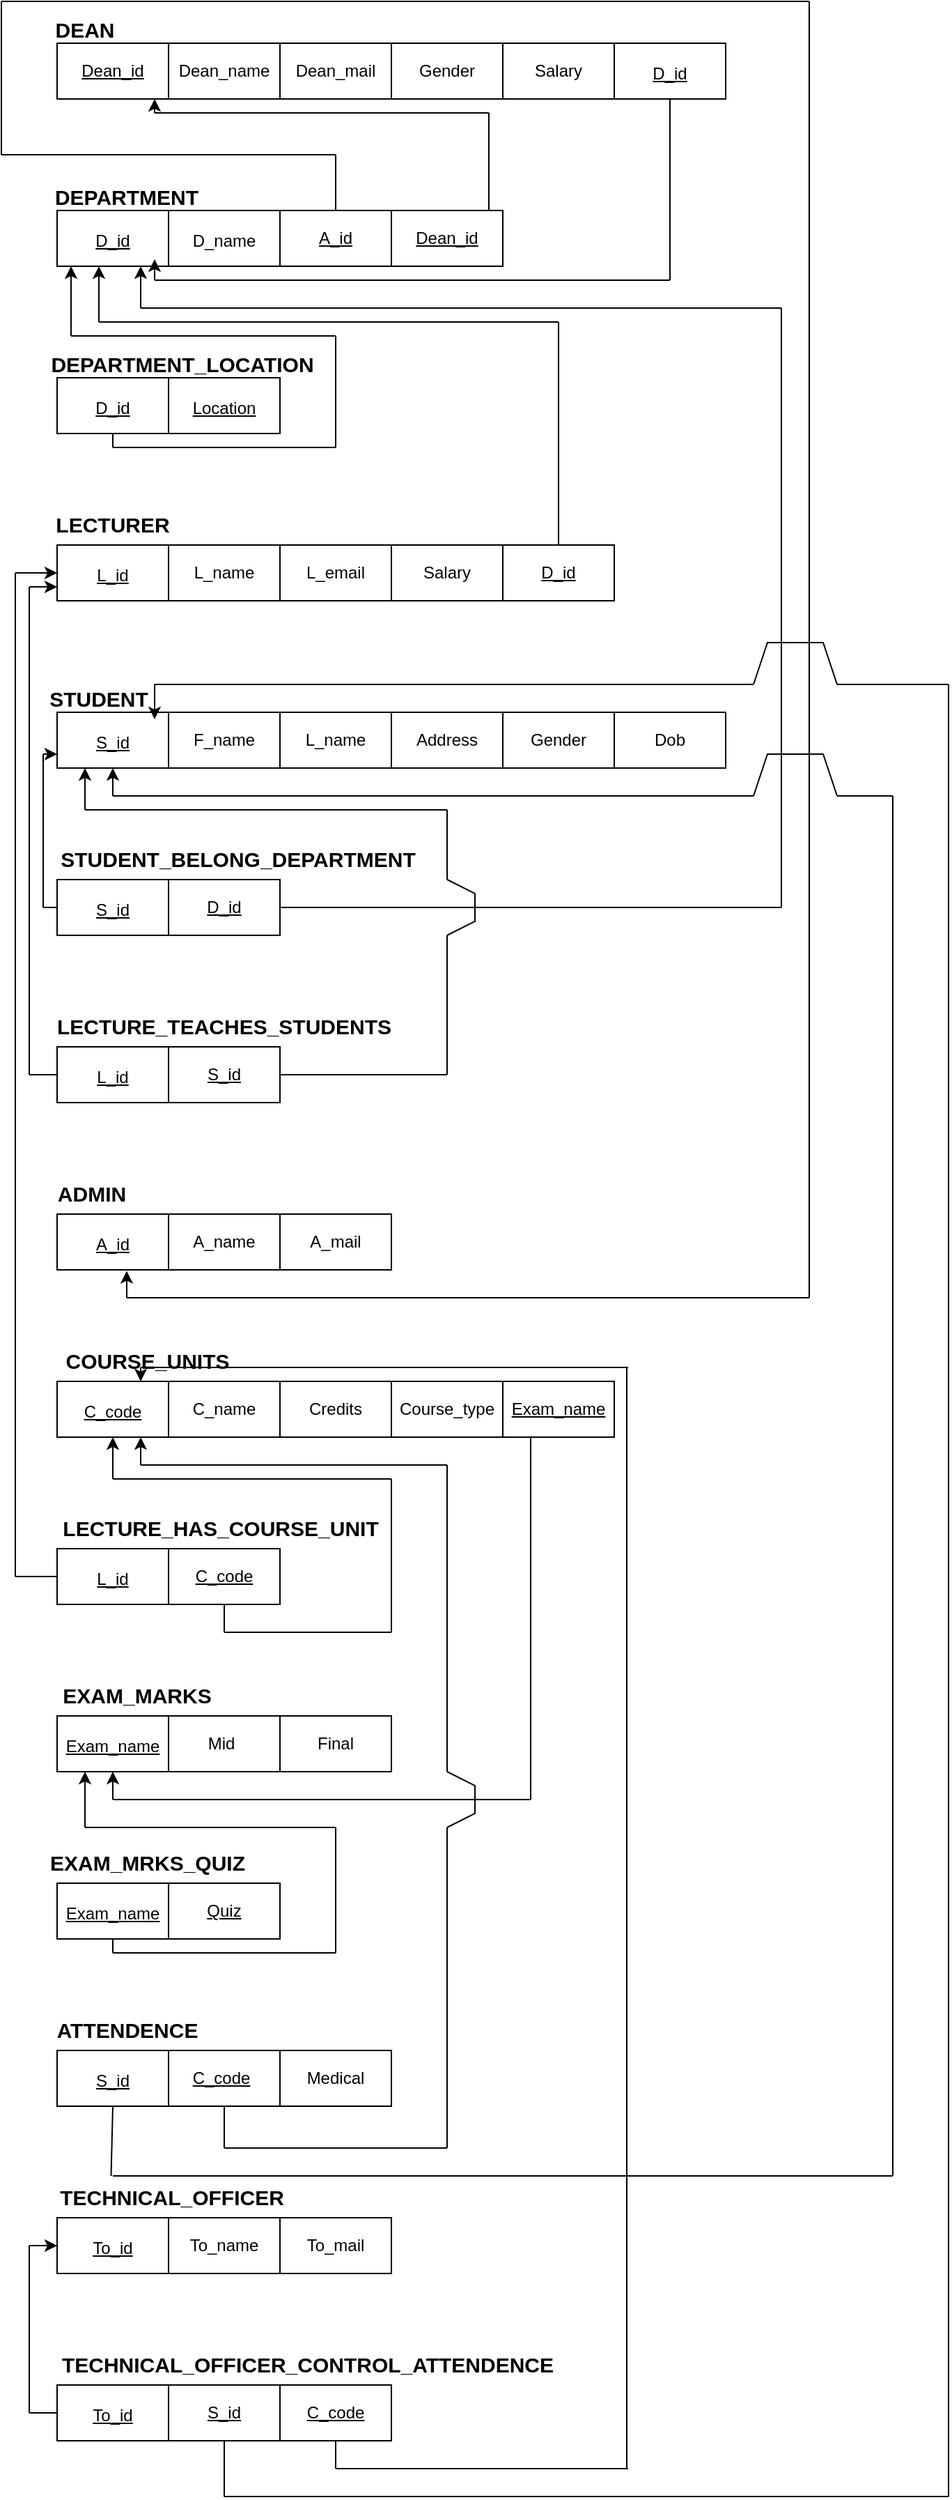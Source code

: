 <mxfile version="20.8.16" type="device"><diagram name="Page-1" id="XttruOUNouMFuz4y5_sI"><mxGraphModel dx="1050" dy="621" grid="1" gridSize="10" guides="1" tooltips="1" connect="1" arrows="1" fold="1" page="1" pageScale="1" pageWidth="850" pageHeight="1100" math="0" shadow="0"><root><mxCell id="0"/><mxCell id="1" parent="0"/><mxCell id="ekOVRLEqLl2UPAh6PQIt-1" value="" style="rounded=0;whiteSpace=wrap;html=1;" vertex="1" parent="1"><mxGeometry x="40" y="40" width="80" height="40" as="geometry"/></mxCell><mxCell id="ekOVRLEqLl2UPAh6PQIt-2" value="" style="rounded=0;whiteSpace=wrap;html=1;" vertex="1" parent="1"><mxGeometry x="120" y="40" width="80" height="40" as="geometry"/></mxCell><mxCell id="ekOVRLEqLl2UPAh6PQIt-3" value="" style="rounded=0;whiteSpace=wrap;html=1;" vertex="1" parent="1"><mxGeometry x="200" y="40" width="80" height="40" as="geometry"/></mxCell><mxCell id="ekOVRLEqLl2UPAh6PQIt-4" value="" style="rounded=0;whiteSpace=wrap;html=1;" vertex="1" parent="1"><mxGeometry x="280" y="40" width="80" height="40" as="geometry"/></mxCell><mxCell id="ekOVRLEqLl2UPAh6PQIt-5" value="" style="rounded=0;whiteSpace=wrap;html=1;" vertex="1" parent="1"><mxGeometry x="360" y="40" width="80" height="40" as="geometry"/></mxCell><mxCell id="ekOVRLEqLl2UPAh6PQIt-6" value="&lt;u&gt;Dean_id&lt;/u&gt;" style="text;html=1;strokeColor=none;fillColor=none;align=center;verticalAlign=middle;whiteSpace=wrap;rounded=0;" vertex="1" parent="1"><mxGeometry x="50" y="45" width="60" height="30" as="geometry"/></mxCell><mxCell id="ekOVRLEqLl2UPAh6PQIt-7" value="Dean_name" style="text;html=1;strokeColor=none;fillColor=none;align=center;verticalAlign=middle;whiteSpace=wrap;rounded=0;" vertex="1" parent="1"><mxGeometry x="130" y="45" width="60" height="30" as="geometry"/></mxCell><mxCell id="ekOVRLEqLl2UPAh6PQIt-8" value="Dean_mail" style="text;html=1;strokeColor=none;fillColor=none;align=center;verticalAlign=middle;whiteSpace=wrap;rounded=0;" vertex="1" parent="1"><mxGeometry x="210" y="45" width="60" height="30" as="geometry"/></mxCell><mxCell id="ekOVRLEqLl2UPAh6PQIt-9" value="Gender" style="text;html=1;strokeColor=none;fillColor=none;align=center;verticalAlign=middle;whiteSpace=wrap;rounded=0;" vertex="1" parent="1"><mxGeometry x="290" y="45" width="60" height="30" as="geometry"/></mxCell><mxCell id="ekOVRLEqLl2UPAh6PQIt-10" value="Salary" style="text;html=1;strokeColor=none;fillColor=none;align=center;verticalAlign=middle;whiteSpace=wrap;rounded=0;" vertex="1" parent="1"><mxGeometry x="370" y="45" width="60" height="30" as="geometry"/></mxCell><mxCell id="ekOVRLEqLl2UPAh6PQIt-21" value="&lt;b&gt;&lt;font style=&quot;font-size: 15px;&quot;&gt;DEAN&lt;/font&gt;&lt;/b&gt;" style="text;html=1;strokeColor=none;fillColor=none;align=center;verticalAlign=middle;whiteSpace=wrap;rounded=0;" vertex="1" parent="1"><mxGeometry x="30" y="15" width="60" height="30" as="geometry"/></mxCell><mxCell id="ekOVRLEqLl2UPAh6PQIt-22" value="" style="rounded=0;whiteSpace=wrap;html=1;fontSize=15;" vertex="1" parent="1"><mxGeometry x="40" y="160" width="80" height="40" as="geometry"/></mxCell><mxCell id="ekOVRLEqLl2UPAh6PQIt-23" value="" style="rounded=0;whiteSpace=wrap;html=1;fontSize=15;" vertex="1" parent="1"><mxGeometry x="120" y="160" width="80" height="40" as="geometry"/></mxCell><mxCell id="ekOVRLEqLl2UPAh6PQIt-24" value="" style="rounded=0;whiteSpace=wrap;html=1;fontSize=15;" vertex="1" parent="1"><mxGeometry x="40" y="280" width="80" height="40" as="geometry"/></mxCell><mxCell id="ekOVRLEqLl2UPAh6PQIt-25" value="" style="rounded=0;whiteSpace=wrap;html=1;fontSize=15;" vertex="1" parent="1"><mxGeometry x="120" y="280" width="80" height="40" as="geometry"/></mxCell><mxCell id="ekOVRLEqLl2UPAh6PQIt-26" value="" style="rounded=0;whiteSpace=wrap;html=1;fontSize=15;" vertex="1" parent="1"><mxGeometry x="440" y="40" width="80" height="40" as="geometry"/></mxCell><mxCell id="ekOVRLEqLl2UPAh6PQIt-27" value="&lt;b&gt;DEPARTMENT&lt;/b&gt;" style="text;html=1;strokeColor=none;fillColor=none;align=center;verticalAlign=middle;whiteSpace=wrap;rounded=0;fontSize=15;" vertex="1" parent="1"><mxGeometry x="30" y="135" width="120" height="30" as="geometry"/></mxCell><mxCell id="ekOVRLEqLl2UPAh6PQIt-28" value="&lt;font style=&quot;font-size: 12px;&quot;&gt;D_name&lt;/font&gt;" style="text;html=1;strokeColor=none;fillColor=none;align=center;verticalAlign=middle;whiteSpace=wrap;rounded=0;fontSize=15;" vertex="1" parent="1"><mxGeometry x="130" y="165" width="60" height="30" as="geometry"/></mxCell><mxCell id="ekOVRLEqLl2UPAh6PQIt-29" value="&lt;font style=&quot;font-size: 12px;&quot;&gt;&lt;u&gt;D_id&lt;/u&gt;&lt;/font&gt;" style="text;html=1;strokeColor=none;fillColor=none;align=center;verticalAlign=middle;whiteSpace=wrap;rounded=0;fontSize=15;" vertex="1" parent="1"><mxGeometry x="50" y="165" width="60" height="30" as="geometry"/></mxCell><mxCell id="ekOVRLEqLl2UPAh6PQIt-30" value="&lt;font style=&quot;font-size: 12px;&quot;&gt;&lt;u&gt;D_id&lt;/u&gt;&lt;/font&gt;" style="text;html=1;strokeColor=none;fillColor=none;align=center;verticalAlign=middle;whiteSpace=wrap;rounded=0;fontSize=15;" vertex="1" parent="1"><mxGeometry x="50" y="285" width="60" height="30" as="geometry"/></mxCell><mxCell id="ekOVRLEqLl2UPAh6PQIt-31" value="&lt;font style=&quot;font-size: 12px;&quot;&gt;&lt;u&gt;Location&lt;/u&gt;&lt;/font&gt;" style="text;html=1;strokeColor=none;fillColor=none;align=center;verticalAlign=middle;whiteSpace=wrap;rounded=0;fontSize=15;" vertex="1" parent="1"><mxGeometry x="130" y="285" width="60" height="30" as="geometry"/></mxCell><mxCell id="ekOVRLEqLl2UPAh6PQIt-34" value="&lt;font style=&quot;font-size: 15px;&quot;&gt;&lt;b&gt;DEPARTMENT_LOCATION&lt;/b&gt;&lt;/font&gt;" style="text;html=1;strokeColor=none;fillColor=none;align=center;verticalAlign=middle;whiteSpace=wrap;rounded=0;fontSize=12;" vertex="1" parent="1"><mxGeometry x="20" y="255" width="220" height="30" as="geometry"/></mxCell><mxCell id="ekOVRLEqLl2UPAh6PQIt-35" value="&lt;font style=&quot;font-size: 12px;&quot;&gt;&lt;u&gt;D_id&lt;/u&gt;&lt;/font&gt;" style="text;html=1;strokeColor=none;fillColor=none;align=center;verticalAlign=middle;whiteSpace=wrap;rounded=0;fontSize=15;" vertex="1" parent="1"><mxGeometry x="450" y="45" width="60" height="30" as="geometry"/></mxCell><mxCell id="ekOVRLEqLl2UPAh6PQIt-36" value="&lt;font style=&quot;font-size: 15px;&quot;&gt;&lt;b&gt;LECTURER&lt;/b&gt;&lt;/font&gt;" style="text;html=1;strokeColor=none;fillColor=none;align=center;verticalAlign=middle;whiteSpace=wrap;rounded=0;fontSize=12;" vertex="1" parent="1"><mxGeometry x="35" y="370" width="90" height="30" as="geometry"/></mxCell><mxCell id="ekOVRLEqLl2UPAh6PQIt-37" value="" style="rounded=0;whiteSpace=wrap;html=1;fontSize=15;" vertex="1" parent="1"><mxGeometry x="40" y="400" width="80" height="40" as="geometry"/></mxCell><mxCell id="ekOVRLEqLl2UPAh6PQIt-38" value="" style="rounded=0;whiteSpace=wrap;html=1;fontSize=15;" vertex="1" parent="1"><mxGeometry x="120" y="400" width="80" height="40" as="geometry"/></mxCell><mxCell id="ekOVRLEqLl2UPAh6PQIt-39" value="" style="rounded=0;whiteSpace=wrap;html=1;fontSize=15;" vertex="1" parent="1"><mxGeometry x="200" y="400" width="80" height="40" as="geometry"/></mxCell><mxCell id="ekOVRLEqLl2UPAh6PQIt-40" value="" style="rounded=0;whiteSpace=wrap;html=1;fontSize=15;" vertex="1" parent="1"><mxGeometry x="280" y="400" width="80" height="40" as="geometry"/></mxCell><mxCell id="ekOVRLEqLl2UPAh6PQIt-41" value="" style="rounded=0;whiteSpace=wrap;html=1;fontSize=15;" vertex="1" parent="1"><mxGeometry x="360" y="400" width="80" height="40" as="geometry"/></mxCell><mxCell id="ekOVRLEqLl2UPAh6PQIt-44" value="&lt;font style=&quot;font-size: 12px;&quot;&gt;&lt;u&gt;L_id&lt;/u&gt;&lt;/font&gt;" style="text;html=1;strokeColor=none;fillColor=none;align=center;verticalAlign=middle;whiteSpace=wrap;rounded=0;fontSize=15;" vertex="1" parent="1"><mxGeometry x="50" y="405" width="60" height="30" as="geometry"/></mxCell><mxCell id="ekOVRLEqLl2UPAh6PQIt-45" value="L_name" style="text;html=1;strokeColor=none;fillColor=none;align=center;verticalAlign=middle;whiteSpace=wrap;rounded=0;fontSize=12;" vertex="1" parent="1"><mxGeometry x="130" y="405" width="60" height="30" as="geometry"/></mxCell><mxCell id="ekOVRLEqLl2UPAh6PQIt-46" value="L_email" style="text;html=1;strokeColor=none;fillColor=none;align=center;verticalAlign=middle;whiteSpace=wrap;rounded=0;fontSize=12;" vertex="1" parent="1"><mxGeometry x="210" y="405" width="60" height="30" as="geometry"/></mxCell><mxCell id="ekOVRLEqLl2UPAh6PQIt-47" value="Salary" style="text;html=1;strokeColor=none;fillColor=none;align=center;verticalAlign=middle;whiteSpace=wrap;rounded=0;fontSize=12;" vertex="1" parent="1"><mxGeometry x="290" y="405" width="60" height="30" as="geometry"/></mxCell><mxCell id="ekOVRLEqLl2UPAh6PQIt-48" value="&lt;u&gt;D_id&lt;/u&gt;" style="text;html=1;strokeColor=none;fillColor=none;align=center;verticalAlign=middle;whiteSpace=wrap;rounded=0;fontSize=12;" vertex="1" parent="1"><mxGeometry x="370" y="405" width="60" height="30" as="geometry"/></mxCell><mxCell id="ekOVRLEqLl2UPAh6PQIt-49" value="&lt;font style=&quot;font-size: 15px;&quot;&gt;&lt;b&gt;STUDENT&lt;/b&gt;&lt;/font&gt;" style="text;html=1;strokeColor=none;fillColor=none;align=center;verticalAlign=middle;whiteSpace=wrap;rounded=0;fontSize=12;" vertex="1" parent="1"><mxGeometry x="40" y="495" width="60" height="30" as="geometry"/></mxCell><mxCell id="ekOVRLEqLl2UPAh6PQIt-50" value="" style="rounded=0;whiteSpace=wrap;html=1;fontSize=15;" vertex="1" parent="1"><mxGeometry x="40" y="520" width="80" height="40" as="geometry"/></mxCell><mxCell id="ekOVRLEqLl2UPAh6PQIt-51" value="" style="rounded=0;whiteSpace=wrap;html=1;fontSize=15;" vertex="1" parent="1"><mxGeometry x="120" y="520" width="80" height="40" as="geometry"/></mxCell><mxCell id="ekOVRLEqLl2UPAh6PQIt-52" value="" style="rounded=0;whiteSpace=wrap;html=1;fontSize=15;" vertex="1" parent="1"><mxGeometry x="200" y="520" width="80" height="40" as="geometry"/></mxCell><mxCell id="ekOVRLEqLl2UPAh6PQIt-53" value="" style="rounded=0;whiteSpace=wrap;html=1;fontSize=15;" vertex="1" parent="1"><mxGeometry x="280" y="520" width="80" height="40" as="geometry"/></mxCell><mxCell id="ekOVRLEqLl2UPAh6PQIt-54" value="" style="rounded=0;whiteSpace=wrap;html=1;fontSize=15;" vertex="1" parent="1"><mxGeometry x="360" y="520" width="80" height="40" as="geometry"/></mxCell><mxCell id="ekOVRLEqLl2UPAh6PQIt-55" value="" style="rounded=0;whiteSpace=wrap;html=1;fontSize=15;" vertex="1" parent="1"><mxGeometry x="440" y="520" width="80" height="40" as="geometry"/></mxCell><mxCell id="ekOVRLEqLl2UPAh6PQIt-57" value="&lt;font style=&quot;font-size: 12px;&quot;&gt;&lt;u&gt;S_id&lt;/u&gt;&lt;/font&gt;" style="text;html=1;strokeColor=none;fillColor=none;align=center;verticalAlign=middle;whiteSpace=wrap;rounded=0;fontSize=15;" vertex="1" parent="1"><mxGeometry x="50" y="525" width="60" height="30" as="geometry"/></mxCell><mxCell id="ekOVRLEqLl2UPAh6PQIt-58" value="F_name" style="text;html=1;strokeColor=none;fillColor=none;align=center;verticalAlign=middle;whiteSpace=wrap;rounded=0;fontSize=12;" vertex="1" parent="1"><mxGeometry x="130" y="525" width="60" height="30" as="geometry"/></mxCell><mxCell id="ekOVRLEqLl2UPAh6PQIt-59" value="L_name" style="text;html=1;strokeColor=none;fillColor=none;align=center;verticalAlign=middle;whiteSpace=wrap;rounded=0;fontSize=12;" vertex="1" parent="1"><mxGeometry x="210" y="525" width="60" height="30" as="geometry"/></mxCell><mxCell id="ekOVRLEqLl2UPAh6PQIt-60" value="Address" style="text;html=1;strokeColor=none;fillColor=none;align=center;verticalAlign=middle;whiteSpace=wrap;rounded=0;fontSize=12;" vertex="1" parent="1"><mxGeometry x="290" y="525" width="60" height="30" as="geometry"/></mxCell><mxCell id="ekOVRLEqLl2UPAh6PQIt-61" value="Gender" style="text;html=1;strokeColor=none;fillColor=none;align=center;verticalAlign=middle;whiteSpace=wrap;rounded=0;fontSize=12;" vertex="1" parent="1"><mxGeometry x="370" y="525" width="60" height="30" as="geometry"/></mxCell><mxCell id="ekOVRLEqLl2UPAh6PQIt-62" value="Dob" style="text;html=1;strokeColor=none;fillColor=none;align=center;verticalAlign=middle;whiteSpace=wrap;rounded=0;fontSize=12;" vertex="1" parent="1"><mxGeometry x="450" y="525" width="60" height="30" as="geometry"/></mxCell><mxCell id="ekOVRLEqLl2UPAh6PQIt-63" value="&lt;b&gt;&lt;font style=&quot;font-size: 15px;&quot;&gt;STUDENT_BELONG_DEPARTMENT&lt;/font&gt;&lt;/b&gt;" style="text;html=1;strokeColor=none;fillColor=none;align=center;verticalAlign=middle;whiteSpace=wrap;rounded=0;fontSize=12;" vertex="1" parent="1"><mxGeometry x="35" y="610" width="270" height="30" as="geometry"/></mxCell><mxCell id="ekOVRLEqLl2UPAh6PQIt-64" value="" style="rounded=0;whiteSpace=wrap;html=1;fontSize=15;" vertex="1" parent="1"><mxGeometry x="40" y="640" width="80" height="40" as="geometry"/></mxCell><mxCell id="ekOVRLEqLl2UPAh6PQIt-65" value="" style="rounded=0;whiteSpace=wrap;html=1;fontSize=15;" vertex="1" parent="1"><mxGeometry x="120" y="640" width="80" height="40" as="geometry"/></mxCell><mxCell id="ekOVRLEqLl2UPAh6PQIt-69" value="&lt;span style=&quot;font-size: 12px;&quot;&gt;&lt;u&gt;S_id&lt;/u&gt;&lt;/span&gt;" style="text;html=1;strokeColor=none;fillColor=none;align=center;verticalAlign=middle;whiteSpace=wrap;rounded=0;fontSize=15;" vertex="1" parent="1"><mxGeometry x="50" y="645" width="60" height="30" as="geometry"/></mxCell><mxCell id="ekOVRLEqLl2UPAh6PQIt-70" value="&lt;u&gt;D_id&lt;/u&gt;" style="text;html=1;strokeColor=none;fillColor=none;align=center;verticalAlign=middle;whiteSpace=wrap;rounded=0;fontSize=12;" vertex="1" parent="1"><mxGeometry x="130" y="645" width="60" height="30" as="geometry"/></mxCell><mxCell id="ekOVRLEqLl2UPAh6PQIt-71" value="&lt;font style=&quot;font-size: 15px;&quot;&gt;&lt;b&gt;LECTURE_TEACHES_STUDENTS&lt;/b&gt;&lt;/font&gt;" style="text;html=1;strokeColor=none;fillColor=none;align=center;verticalAlign=middle;whiteSpace=wrap;rounded=0;fontSize=12;" vertex="1" parent="1"><mxGeometry x="40" y="730" width="240" height="30" as="geometry"/></mxCell><mxCell id="ekOVRLEqLl2UPAh6PQIt-72" value="" style="rounded=0;whiteSpace=wrap;html=1;fontSize=15;" vertex="1" parent="1"><mxGeometry x="40" y="760" width="80" height="40" as="geometry"/></mxCell><mxCell id="ekOVRLEqLl2UPAh6PQIt-73" value="" style="rounded=0;whiteSpace=wrap;html=1;fontSize=15;" vertex="1" parent="1"><mxGeometry x="120" y="760" width="80" height="40" as="geometry"/></mxCell><mxCell id="ekOVRLEqLl2UPAh6PQIt-74" value="&lt;span style=&quot;font-size: 12px;&quot;&gt;&lt;u&gt;L_id&lt;/u&gt;&lt;/span&gt;" style="text;html=1;strokeColor=none;fillColor=none;align=center;verticalAlign=middle;whiteSpace=wrap;rounded=0;fontSize=15;" vertex="1" parent="1"><mxGeometry x="50" y="765" width="60" height="30" as="geometry"/></mxCell><mxCell id="ekOVRLEqLl2UPAh6PQIt-76" value="&lt;u&gt;S_id&lt;/u&gt;" style="text;html=1;strokeColor=none;fillColor=none;align=center;verticalAlign=middle;whiteSpace=wrap;rounded=0;fontSize=12;" vertex="1" parent="1"><mxGeometry x="130" y="765" width="60" height="30" as="geometry"/></mxCell><mxCell id="ekOVRLEqLl2UPAh6PQIt-77" value="&lt;b&gt;&lt;font style=&quot;font-size: 15px;&quot;&gt;ADMIN&lt;/font&gt;&lt;/b&gt;" style="text;html=1;strokeColor=none;fillColor=none;align=center;verticalAlign=middle;whiteSpace=wrap;rounded=0;fontSize=12;" vertex="1" parent="1"><mxGeometry x="35" y="850" width="60" height="30" as="geometry"/></mxCell><mxCell id="ekOVRLEqLl2UPAh6PQIt-78" value="" style="rounded=0;whiteSpace=wrap;html=1;fontSize=15;" vertex="1" parent="1"><mxGeometry x="40" y="880" width="80" height="40" as="geometry"/></mxCell><mxCell id="ekOVRLEqLl2UPAh6PQIt-79" value="" style="rounded=0;whiteSpace=wrap;html=1;fontSize=15;" vertex="1" parent="1"><mxGeometry x="120" y="880" width="80" height="40" as="geometry"/></mxCell><mxCell id="ekOVRLEqLl2UPAh6PQIt-80" value="" style="rounded=0;whiteSpace=wrap;html=1;fontSize=15;" vertex="1" parent="1"><mxGeometry x="200" y="880" width="80" height="40" as="geometry"/></mxCell><mxCell id="ekOVRLEqLl2UPAh6PQIt-82" value="&lt;font style=&quot;font-size: 12px;&quot;&gt;&lt;u&gt;A_id&lt;/u&gt;&lt;/font&gt;" style="text;html=1;strokeColor=none;fillColor=none;align=center;verticalAlign=middle;whiteSpace=wrap;rounded=0;fontSize=15;" vertex="1" parent="1"><mxGeometry x="50" y="885" width="60" height="30" as="geometry"/></mxCell><mxCell id="ekOVRLEqLl2UPAh6PQIt-83" value="A_name" style="text;html=1;strokeColor=none;fillColor=none;align=center;verticalAlign=middle;whiteSpace=wrap;rounded=0;fontSize=12;" vertex="1" parent="1"><mxGeometry x="130" y="885" width="60" height="30" as="geometry"/></mxCell><mxCell id="ekOVRLEqLl2UPAh6PQIt-84" value="A_mail" style="text;html=1;strokeColor=none;fillColor=none;align=center;verticalAlign=middle;whiteSpace=wrap;rounded=0;fontSize=12;" vertex="1" parent="1"><mxGeometry x="210" y="885" width="60" height="30" as="geometry"/></mxCell><mxCell id="ekOVRLEqLl2UPAh6PQIt-85" value="" style="rounded=0;whiteSpace=wrap;html=1;fontSize=12;" vertex="1" parent="1"><mxGeometry x="200" y="160" width="80" height="40" as="geometry"/></mxCell><mxCell id="ekOVRLEqLl2UPAh6PQIt-90" value="" style="rounded=0;whiteSpace=wrap;html=1;fontSize=12;" vertex="1" parent="1"><mxGeometry x="280" y="160" width="80" height="40" as="geometry"/></mxCell><mxCell id="ekOVRLEqLl2UPAh6PQIt-91" value="&lt;u&gt;A_id&lt;/u&gt;" style="text;html=1;strokeColor=none;fillColor=none;align=center;verticalAlign=middle;whiteSpace=wrap;rounded=0;fontSize=12;" vertex="1" parent="1"><mxGeometry x="210" y="165" width="60" height="30" as="geometry"/></mxCell><mxCell id="ekOVRLEqLl2UPAh6PQIt-92" value="&lt;font style=&quot;font-size: 15px;&quot;&gt;&lt;b&gt;COURSE_UNITS&lt;/b&gt;&lt;/font&gt;" style="text;html=1;strokeColor=none;fillColor=none;align=center;verticalAlign=middle;whiteSpace=wrap;rounded=0;fontSize=12;" vertex="1" parent="1"><mxGeometry x="40" y="970" width="130" height="30" as="geometry"/></mxCell><mxCell id="ekOVRLEqLl2UPAh6PQIt-93" value="" style="rounded=0;whiteSpace=wrap;html=1;fontSize=15;" vertex="1" parent="1"><mxGeometry x="40" y="1000" width="80" height="40" as="geometry"/></mxCell><mxCell id="ekOVRLEqLl2UPAh6PQIt-94" value="" style="rounded=0;whiteSpace=wrap;html=1;fontSize=15;" vertex="1" parent="1"><mxGeometry x="120" y="1000" width="80" height="40" as="geometry"/></mxCell><mxCell id="ekOVRLEqLl2UPAh6PQIt-95" value="" style="rounded=0;whiteSpace=wrap;html=1;fontSize=15;" vertex="1" parent="1"><mxGeometry x="200" y="1000" width="80" height="40" as="geometry"/></mxCell><mxCell id="ekOVRLEqLl2UPAh6PQIt-96" value="" style="rounded=0;whiteSpace=wrap;html=1;fontSize=15;" vertex="1" parent="1"><mxGeometry x="280" y="1000" width="80" height="40" as="geometry"/></mxCell><mxCell id="ekOVRLEqLl2UPAh6PQIt-97" value="" style="rounded=0;whiteSpace=wrap;html=1;fontSize=15;" vertex="1" parent="1"><mxGeometry x="360" y="1000" width="80" height="40" as="geometry"/></mxCell><mxCell id="ekOVRLEqLl2UPAh6PQIt-98" value="&lt;span style=&quot;font-size: 12px;&quot;&gt;&lt;u&gt;C_code&lt;/u&gt;&lt;/span&gt;" style="text;html=1;strokeColor=none;fillColor=none;align=center;verticalAlign=middle;whiteSpace=wrap;rounded=0;fontSize=15;" vertex="1" parent="1"><mxGeometry x="50" y="1005" width="60" height="30" as="geometry"/></mxCell><mxCell id="ekOVRLEqLl2UPAh6PQIt-99" value="C_name" style="text;html=1;strokeColor=none;fillColor=none;align=center;verticalAlign=middle;whiteSpace=wrap;rounded=0;fontSize=12;" vertex="1" parent="1"><mxGeometry x="130" y="1005" width="60" height="30" as="geometry"/></mxCell><mxCell id="ekOVRLEqLl2UPAh6PQIt-100" value="Credits" style="text;html=1;strokeColor=none;fillColor=none;align=center;verticalAlign=middle;whiteSpace=wrap;rounded=0;fontSize=12;" vertex="1" parent="1"><mxGeometry x="210" y="1005" width="60" height="30" as="geometry"/></mxCell><mxCell id="ekOVRLEqLl2UPAh6PQIt-101" value="Course_type" style="text;html=1;strokeColor=none;fillColor=none;align=center;verticalAlign=middle;whiteSpace=wrap;rounded=0;fontSize=12;" vertex="1" parent="1"><mxGeometry x="290" y="1005" width="60" height="30" as="geometry"/></mxCell><mxCell id="ekOVRLEqLl2UPAh6PQIt-102" value="&lt;b&gt;&lt;font style=&quot;font-size: 15px;&quot;&gt;LECTURE_HAS_COURSE_UNIT&lt;/font&gt;&lt;/b&gt;" style="text;html=1;strokeColor=none;fillColor=none;align=center;verticalAlign=middle;whiteSpace=wrap;rounded=0;fontSize=12;" vertex="1" parent="1"><mxGeometry x="60" y="1090" width="195" height="30" as="geometry"/></mxCell><mxCell id="ekOVRLEqLl2UPAh6PQIt-103" value="" style="rounded=0;whiteSpace=wrap;html=1;fontSize=12;" vertex="1" parent="1"><mxGeometry x="40" y="1120" width="80" height="40" as="geometry"/></mxCell><mxCell id="ekOVRLEqLl2UPAh6PQIt-104" value="" style="rounded=0;whiteSpace=wrap;html=1;fontSize=12;" vertex="1" parent="1"><mxGeometry x="120" y="1120" width="80" height="40" as="geometry"/></mxCell><mxCell id="ekOVRLEqLl2UPAh6PQIt-108" value="&lt;span style=&quot;font-size: 12px;&quot;&gt;&lt;u&gt;L_id&lt;/u&gt;&lt;/span&gt;" style="text;html=1;strokeColor=none;fillColor=none;align=center;verticalAlign=middle;whiteSpace=wrap;rounded=0;fontSize=15;" vertex="1" parent="1"><mxGeometry x="50" y="1125" width="60" height="30" as="geometry"/></mxCell><mxCell id="ekOVRLEqLl2UPAh6PQIt-109" value="&lt;u&gt;C_code&lt;/u&gt;" style="text;html=1;strokeColor=none;fillColor=none;align=center;verticalAlign=middle;whiteSpace=wrap;rounded=0;fontSize=12;" vertex="1" parent="1"><mxGeometry x="130" y="1125" width="60" height="30" as="geometry"/></mxCell><mxCell id="ekOVRLEqLl2UPAh6PQIt-110" value="&lt;font style=&quot;font-size: 15px;&quot;&gt;&lt;b&gt;EXAM_MARKS&lt;/b&gt;&lt;/font&gt;" style="text;html=1;strokeColor=none;fillColor=none;align=center;verticalAlign=middle;whiteSpace=wrap;rounded=0;fontSize=12;" vertex="1" parent="1"><mxGeometry x="30" y="1210" width="135" height="30" as="geometry"/></mxCell><mxCell id="ekOVRLEqLl2UPAh6PQIt-111" value="" style="rounded=0;whiteSpace=wrap;html=1;fontSize=15;" vertex="1" parent="1"><mxGeometry x="40" y="1240" width="80" height="40" as="geometry"/></mxCell><mxCell id="ekOVRLEqLl2UPAh6PQIt-112" value="" style="rounded=0;whiteSpace=wrap;html=1;fontSize=15;" vertex="1" parent="1"><mxGeometry x="120" y="1240" width="80" height="40" as="geometry"/></mxCell><mxCell id="ekOVRLEqLl2UPAh6PQIt-113" value="" style="rounded=0;whiteSpace=wrap;html=1;fontSize=15;" vertex="1" parent="1"><mxGeometry x="200" y="1240" width="80" height="40" as="geometry"/></mxCell><mxCell id="ekOVRLEqLl2UPAh6PQIt-115" value="&lt;span style=&quot;font-size: 12px;&quot;&gt;&lt;u&gt;Exam_name&lt;/u&gt;&lt;/span&gt;" style="text;html=1;strokeColor=none;fillColor=none;align=center;verticalAlign=middle;whiteSpace=wrap;rounded=0;fontSize=15;" vertex="1" parent="1"><mxGeometry x="50" y="1245" width="60" height="30" as="geometry"/></mxCell><mxCell id="ekOVRLEqLl2UPAh6PQIt-116" value="Mid" style="text;html=1;strokeColor=none;fillColor=none;align=center;verticalAlign=middle;whiteSpace=wrap;rounded=0;fontSize=12;" vertex="1" parent="1"><mxGeometry x="128" y="1245" width="60" height="30" as="geometry"/></mxCell><mxCell id="ekOVRLEqLl2UPAh6PQIt-117" value="Final" style="text;html=1;strokeColor=none;fillColor=none;align=center;verticalAlign=middle;whiteSpace=wrap;rounded=0;fontSize=12;" vertex="1" parent="1"><mxGeometry x="210" y="1245" width="60" height="30" as="geometry"/></mxCell><mxCell id="ekOVRLEqLl2UPAh6PQIt-118" value="&lt;u&gt;Exam_name&lt;/u&gt;" style="text;html=1;strokeColor=none;fillColor=none;align=center;verticalAlign=middle;whiteSpace=wrap;rounded=0;fontSize=12;" vertex="1" parent="1"><mxGeometry x="370" y="1005" width="60" height="30" as="geometry"/></mxCell><mxCell id="ekOVRLEqLl2UPAh6PQIt-119" value="&lt;font style=&quot;font-size: 15px;&quot;&gt;&lt;b&gt;EXAM_MRKS_QUIZ&lt;/b&gt;&lt;/font&gt;" style="text;html=1;strokeColor=none;fillColor=none;align=center;verticalAlign=middle;whiteSpace=wrap;rounded=0;fontSize=12;" vertex="1" parent="1"><mxGeometry x="40" y="1330" width="130" height="30" as="geometry"/></mxCell><mxCell id="ekOVRLEqLl2UPAh6PQIt-120" value="" style="rounded=0;whiteSpace=wrap;html=1;fontSize=15;" vertex="1" parent="1"><mxGeometry x="40" y="1360" width="80" height="40" as="geometry"/></mxCell><mxCell id="ekOVRLEqLl2UPAh6PQIt-121" value="" style="rounded=0;whiteSpace=wrap;html=1;fontSize=15;" vertex="1" parent="1"><mxGeometry x="120" y="1360" width="80" height="40" as="geometry"/></mxCell><mxCell id="ekOVRLEqLl2UPAh6PQIt-122" value="&lt;font style=&quot;font-size: 12px;&quot;&gt;&lt;u&gt;Exam_name&lt;/u&gt;&lt;/font&gt;" style="text;html=1;strokeColor=none;fillColor=none;align=center;verticalAlign=middle;whiteSpace=wrap;rounded=0;fontSize=15;" vertex="1" parent="1"><mxGeometry x="50" y="1365" width="60" height="30" as="geometry"/></mxCell><mxCell id="ekOVRLEqLl2UPAh6PQIt-123" value="&lt;u&gt;Quiz&lt;/u&gt;" style="text;html=1;strokeColor=none;fillColor=none;align=center;verticalAlign=middle;whiteSpace=wrap;rounded=0;fontSize=12;" vertex="1" parent="1"><mxGeometry x="130" y="1365" width="60" height="30" as="geometry"/></mxCell><mxCell id="ekOVRLEqLl2UPAh6PQIt-124" value="&lt;font style=&quot;font-size: 15px;&quot;&gt;&lt;b&gt;ATTENDENCE&lt;/b&gt;&lt;/font&gt;" style="text;html=1;strokeColor=none;fillColor=none;align=center;verticalAlign=middle;whiteSpace=wrap;rounded=0;fontSize=12;" vertex="1" parent="1"><mxGeometry x="42.5" y="1450" width="95" height="30" as="geometry"/></mxCell><mxCell id="ekOVRLEqLl2UPAh6PQIt-125" value="" style="rounded=0;whiteSpace=wrap;html=1;fontSize=15;" vertex="1" parent="1"><mxGeometry x="40" y="1480" width="80" height="40" as="geometry"/></mxCell><mxCell id="ekOVRLEqLl2UPAh6PQIt-126" value="" style="rounded=0;whiteSpace=wrap;html=1;fontSize=15;" vertex="1" parent="1"><mxGeometry x="120" y="1480" width="80" height="40" as="geometry"/></mxCell><mxCell id="ekOVRLEqLl2UPAh6PQIt-127" value="" style="rounded=0;whiteSpace=wrap;html=1;fontSize=15;" vertex="1" parent="1"><mxGeometry x="200" y="1480" width="80" height="40" as="geometry"/></mxCell><mxCell id="ekOVRLEqLl2UPAh6PQIt-128" value="&lt;span style=&quot;font-size: 12px;&quot;&gt;&lt;u&gt;S_id&lt;/u&gt;&lt;/span&gt;" style="text;html=1;strokeColor=none;fillColor=none;align=center;verticalAlign=middle;whiteSpace=wrap;rounded=0;fontSize=15;" vertex="1" parent="1"><mxGeometry x="50" y="1485" width="60" height="30" as="geometry"/></mxCell><mxCell id="ekOVRLEqLl2UPAh6PQIt-129" value="&lt;u&gt;C_code&lt;/u&gt;" style="text;html=1;strokeColor=none;fillColor=none;align=center;verticalAlign=middle;whiteSpace=wrap;rounded=0;fontSize=12;" vertex="1" parent="1"><mxGeometry x="128" y="1485" width="60" height="30" as="geometry"/></mxCell><mxCell id="ekOVRLEqLl2UPAh6PQIt-130" value="Medical" style="text;html=1;strokeColor=none;fillColor=none;align=center;verticalAlign=middle;whiteSpace=wrap;rounded=0;fontSize=12;" vertex="1" parent="1"><mxGeometry x="210" y="1485" width="60" height="30" as="geometry"/></mxCell><mxCell id="ekOVRLEqLl2UPAh6PQIt-131" value="&lt;font style=&quot;font-size: 15px;&quot;&gt;&lt;b&gt;TECHNICAL_OFFICER&lt;/b&gt;&lt;/font&gt;" style="text;html=1;strokeColor=none;fillColor=none;align=center;verticalAlign=middle;whiteSpace=wrap;rounded=0;fontSize=12;" vertex="1" parent="1"><mxGeometry x="35" y="1570" width="175" height="30" as="geometry"/></mxCell><mxCell id="ekOVRLEqLl2UPAh6PQIt-132" value="" style="rounded=0;whiteSpace=wrap;html=1;fontSize=15;" vertex="1" parent="1"><mxGeometry x="40" y="1600" width="80" height="40" as="geometry"/></mxCell><mxCell id="ekOVRLEqLl2UPAh6PQIt-133" value="" style="rounded=0;whiteSpace=wrap;html=1;fontSize=15;" vertex="1" parent="1"><mxGeometry x="120" y="1600" width="80" height="40" as="geometry"/></mxCell><mxCell id="ekOVRLEqLl2UPAh6PQIt-134" value="" style="rounded=0;whiteSpace=wrap;html=1;fontSize=15;" vertex="1" parent="1"><mxGeometry x="200" y="1600" width="80" height="40" as="geometry"/></mxCell><mxCell id="ekOVRLEqLl2UPAh6PQIt-136" value="&lt;span style=&quot;font-size: 12px;&quot;&gt;&lt;u&gt;To_id&lt;/u&gt;&lt;/span&gt;" style="text;html=1;strokeColor=none;fillColor=none;align=center;verticalAlign=middle;whiteSpace=wrap;rounded=0;fontSize=15;" vertex="1" parent="1"><mxGeometry x="50" y="1605" width="60" height="30" as="geometry"/></mxCell><mxCell id="ekOVRLEqLl2UPAh6PQIt-137" value="To_name" style="text;html=1;strokeColor=none;fillColor=none;align=center;verticalAlign=middle;whiteSpace=wrap;rounded=0;fontSize=12;" vertex="1" parent="1"><mxGeometry x="130" y="1605" width="60" height="30" as="geometry"/></mxCell><mxCell id="ekOVRLEqLl2UPAh6PQIt-138" value="To_mail" style="text;html=1;strokeColor=none;fillColor=none;align=center;verticalAlign=middle;whiteSpace=wrap;rounded=0;fontSize=12;" vertex="1" parent="1"><mxGeometry x="210" y="1605" width="60" height="30" as="geometry"/></mxCell><mxCell id="ekOVRLEqLl2UPAh6PQIt-139" value="&lt;b&gt;&lt;font style=&quot;font-size: 15px;&quot;&gt;TECHNICAL_OFFICER_CONTROL_ATTENDENCE&lt;/font&gt;&lt;/b&gt;" style="text;html=1;strokeColor=none;fillColor=none;align=center;verticalAlign=middle;whiteSpace=wrap;rounded=0;fontSize=12;" vertex="1" parent="1"><mxGeometry x="40" y="1690" width="360" height="30" as="geometry"/></mxCell><mxCell id="ekOVRLEqLl2UPAh6PQIt-140" value="" style="rounded=0;whiteSpace=wrap;html=1;fontSize=15;" vertex="1" parent="1"><mxGeometry x="40" y="1720" width="80" height="40" as="geometry"/></mxCell><mxCell id="ekOVRLEqLl2UPAh6PQIt-142" value="" style="rounded=0;whiteSpace=wrap;html=1;fontSize=15;" vertex="1" parent="1"><mxGeometry x="120" y="1720" width="80" height="40" as="geometry"/></mxCell><mxCell id="ekOVRLEqLl2UPAh6PQIt-143" value="" style="rounded=0;whiteSpace=wrap;html=1;fontSize=15;" vertex="1" parent="1"><mxGeometry x="200" y="1720" width="80" height="40" as="geometry"/></mxCell><mxCell id="ekOVRLEqLl2UPAh6PQIt-144" value="&lt;span style=&quot;font-size: 12px;&quot;&gt;&lt;u&gt;To_id&lt;/u&gt;&lt;/span&gt;" style="text;html=1;strokeColor=none;fillColor=none;align=center;verticalAlign=middle;whiteSpace=wrap;rounded=0;fontSize=15;" vertex="1" parent="1"><mxGeometry x="50" y="1725" width="60" height="30" as="geometry"/></mxCell><mxCell id="ekOVRLEqLl2UPAh6PQIt-145" value="&lt;u&gt;S_id&lt;/u&gt;" style="text;html=1;strokeColor=none;fillColor=none;align=center;verticalAlign=middle;whiteSpace=wrap;rounded=0;fontSize=12;" vertex="1" parent="1"><mxGeometry x="130" y="1725" width="60" height="30" as="geometry"/></mxCell><mxCell id="ekOVRLEqLl2UPAh6PQIt-146" value="&lt;u&gt;C_code&lt;/u&gt;" style="text;html=1;strokeColor=none;fillColor=none;align=center;verticalAlign=middle;whiteSpace=wrap;rounded=0;fontSize=12;" vertex="1" parent="1"><mxGeometry x="210" y="1725" width="60" height="30" as="geometry"/></mxCell><mxCell id="ekOVRLEqLl2UPAh6PQIt-147" value="" style="endArrow=none;html=1;rounded=0;fontSize=12;" edge="1" parent="1"><mxGeometry width="50" height="50" relative="1" as="geometry"><mxPoint x="480" y="210" as="sourcePoint"/><mxPoint x="480" y="80" as="targetPoint"/></mxGeometry></mxCell><mxCell id="ekOVRLEqLl2UPAh6PQIt-148" value="" style="endArrow=none;html=1;rounded=0;fontSize=12;" edge="1" parent="1"><mxGeometry width="50" height="50" relative="1" as="geometry"><mxPoint x="110" y="210" as="sourcePoint"/><mxPoint x="480" y="210" as="targetPoint"/></mxGeometry></mxCell><mxCell id="ekOVRLEqLl2UPAh6PQIt-149" value="" style="endArrow=classic;html=1;rounded=0;fontSize=12;entryX=1;entryY=1;entryDx=0;entryDy=0;" edge="1" parent="1" target="ekOVRLEqLl2UPAh6PQIt-29"><mxGeometry width="50" height="50" relative="1" as="geometry"><mxPoint x="110" y="210" as="sourcePoint"/><mxPoint x="160" y="160" as="targetPoint"/></mxGeometry></mxCell><mxCell id="ekOVRLEqLl2UPAh6PQIt-151" value="&lt;u style=&quot;border-color: var(--border-color);&quot;&gt;Dean_id&lt;/u&gt;" style="text;html=1;strokeColor=none;fillColor=none;align=center;verticalAlign=middle;whiteSpace=wrap;rounded=0;fontSize=12;" vertex="1" parent="1"><mxGeometry x="290" y="165" width="60" height="30" as="geometry"/></mxCell><mxCell id="ekOVRLEqLl2UPAh6PQIt-153" value="" style="endArrow=none;html=1;rounded=0;fontSize=12;" edge="1" parent="1"><mxGeometry width="50" height="50" relative="1" as="geometry"><mxPoint x="110" y="90" as="sourcePoint"/><mxPoint x="350" y="90" as="targetPoint"/></mxGeometry></mxCell><mxCell id="ekOVRLEqLl2UPAh6PQIt-155" value="" style="endArrow=classic;html=1;rounded=0;fontSize=12;" edge="1" parent="1"><mxGeometry width="50" height="50" relative="1" as="geometry"><mxPoint x="110" y="90" as="sourcePoint"/><mxPoint x="110" y="80" as="targetPoint"/></mxGeometry></mxCell><mxCell id="ekOVRLEqLl2UPAh6PQIt-156" value="" style="endArrow=none;html=1;rounded=0;fontSize=12;" edge="1" parent="1"><mxGeometry width="50" height="50" relative="1" as="geometry"><mxPoint x="350" y="160" as="sourcePoint"/><mxPoint x="350" y="90" as="targetPoint"/></mxGeometry></mxCell><mxCell id="ekOVRLEqLl2UPAh6PQIt-157" value="" style="endArrow=none;html=1;rounded=0;fontSize=12;" edge="1" parent="1"><mxGeometry width="50" height="50" relative="1" as="geometry"><mxPoint x="400" y="400" as="sourcePoint"/><mxPoint x="400" y="240" as="targetPoint"/></mxGeometry></mxCell><mxCell id="ekOVRLEqLl2UPAh6PQIt-158" value="" style="endArrow=none;html=1;rounded=0;fontSize=12;" edge="1" parent="1"><mxGeometry width="50" height="50" relative="1" as="geometry"><mxPoint x="70" y="240" as="sourcePoint"/><mxPoint x="400" y="240" as="targetPoint"/></mxGeometry></mxCell><mxCell id="ekOVRLEqLl2UPAh6PQIt-159" value="" style="endArrow=classic;html=1;rounded=0;fontSize=12;entryX=0.375;entryY=1;entryDx=0;entryDy=0;entryPerimeter=0;" edge="1" parent="1" target="ekOVRLEqLl2UPAh6PQIt-22"><mxGeometry width="50" height="50" relative="1" as="geometry"><mxPoint x="70" y="240" as="sourcePoint"/><mxPoint x="120" y="190" as="targetPoint"/></mxGeometry></mxCell><mxCell id="ekOVRLEqLl2UPAh6PQIt-161" value="" style="endArrow=none;html=1;rounded=0;fontSize=12;" edge="1" parent="1"><mxGeometry width="50" height="50" relative="1" as="geometry"><mxPoint x="200" y="660" as="sourcePoint"/><mxPoint x="560" y="660" as="targetPoint"/></mxGeometry></mxCell><mxCell id="ekOVRLEqLl2UPAh6PQIt-162" value="" style="endArrow=none;html=1;rounded=0;fontSize=12;" edge="1" parent="1"><mxGeometry width="50" height="50" relative="1" as="geometry"><mxPoint x="560" y="660" as="sourcePoint"/><mxPoint x="560" y="230" as="targetPoint"/></mxGeometry></mxCell><mxCell id="ekOVRLEqLl2UPAh6PQIt-163" value="" style="endArrow=none;html=1;rounded=0;fontSize=12;" edge="1" parent="1"><mxGeometry width="50" height="50" relative="1" as="geometry"><mxPoint x="100" y="230" as="sourcePoint"/><mxPoint x="560" y="230" as="targetPoint"/></mxGeometry></mxCell><mxCell id="ekOVRLEqLl2UPAh6PQIt-164" value="" style="endArrow=classic;html=1;rounded=0;fontSize=12;entryX=0.75;entryY=1;entryDx=0;entryDy=0;" edge="1" parent="1" target="ekOVRLEqLl2UPAh6PQIt-22"><mxGeometry width="50" height="50" relative="1" as="geometry"><mxPoint x="100" y="230" as="sourcePoint"/><mxPoint x="150" y="180" as="targetPoint"/></mxGeometry></mxCell><mxCell id="ekOVRLEqLl2UPAh6PQIt-165" value="" style="endArrow=none;html=1;rounded=0;fontSize=12;" edge="1" parent="1"><mxGeometry width="50" height="50" relative="1" as="geometry"><mxPoint x="80" y="330" as="sourcePoint"/><mxPoint x="80" y="320" as="targetPoint"/></mxGeometry></mxCell><mxCell id="ekOVRLEqLl2UPAh6PQIt-166" value="" style="endArrow=none;html=1;rounded=0;fontSize=12;" edge="1" parent="1"><mxGeometry width="50" height="50" relative="1" as="geometry"><mxPoint x="80" y="330" as="sourcePoint"/><mxPoint x="240" y="330" as="targetPoint"/></mxGeometry></mxCell><mxCell id="ekOVRLEqLl2UPAh6PQIt-167" value="" style="endArrow=none;html=1;rounded=0;fontSize=12;" edge="1" parent="1"><mxGeometry width="50" height="50" relative="1" as="geometry"><mxPoint x="240" y="330" as="sourcePoint"/><mxPoint x="240" y="250" as="targetPoint"/></mxGeometry></mxCell><mxCell id="ekOVRLEqLl2UPAh6PQIt-168" value="" style="endArrow=none;html=1;rounded=0;fontSize=12;" edge="1" parent="1"><mxGeometry width="50" height="50" relative="1" as="geometry"><mxPoint x="50" y="250" as="sourcePoint"/><mxPoint x="240" y="250" as="targetPoint"/></mxGeometry></mxCell><mxCell id="ekOVRLEqLl2UPAh6PQIt-169" value="" style="endArrow=classic;html=1;rounded=0;fontSize=12;entryX=0.125;entryY=1;entryDx=0;entryDy=0;entryPerimeter=0;" edge="1" parent="1" target="ekOVRLEqLl2UPAh6PQIt-22"><mxGeometry width="50" height="50" relative="1" as="geometry"><mxPoint x="50" y="250" as="sourcePoint"/><mxPoint x="50" y="210" as="targetPoint"/></mxGeometry></mxCell><mxCell id="ekOVRLEqLl2UPAh6PQIt-170" value="" style="endArrow=none;html=1;rounded=0;fontSize=12;" edge="1" parent="1"><mxGeometry width="50" height="50" relative="1" as="geometry"><mxPoint x="30" y="660" as="sourcePoint"/><mxPoint x="40" y="660" as="targetPoint"/></mxGeometry></mxCell><mxCell id="ekOVRLEqLl2UPAh6PQIt-171" value="" style="endArrow=none;html=1;rounded=0;fontSize=12;" edge="1" parent="1"><mxGeometry width="50" height="50" relative="1" as="geometry"><mxPoint x="30" y="660" as="sourcePoint"/><mxPoint x="30" y="550" as="targetPoint"/></mxGeometry></mxCell><mxCell id="ekOVRLEqLl2UPAh6PQIt-172" value="" style="endArrow=classic;html=1;rounded=0;fontSize=12;entryX=0;entryY=0.75;entryDx=0;entryDy=0;" edge="1" parent="1" target="ekOVRLEqLl2UPAh6PQIt-50"><mxGeometry width="50" height="50" relative="1" as="geometry"><mxPoint x="30" y="550" as="sourcePoint"/><mxPoint x="80" y="500" as="targetPoint"/></mxGeometry></mxCell><mxCell id="ekOVRLEqLl2UPAh6PQIt-173" value="" style="endArrow=none;html=1;rounded=0;fontSize=12;" edge="1" parent="1"><mxGeometry width="50" height="50" relative="1" as="geometry"><mxPoint x="200" y="780" as="sourcePoint"/><mxPoint x="320" y="780" as="targetPoint"/></mxGeometry></mxCell><mxCell id="ekOVRLEqLl2UPAh6PQIt-174" value="" style="endArrow=none;html=1;rounded=0;fontSize=12;" edge="1" parent="1"><mxGeometry width="50" height="50" relative="1" as="geometry"><mxPoint x="320" y="780" as="sourcePoint"/><mxPoint x="320" y="680" as="targetPoint"/></mxGeometry></mxCell><mxCell id="ekOVRLEqLl2UPAh6PQIt-177" value="" style="endArrow=none;html=1;rounded=0;fontSize=12;" edge="1" parent="1"><mxGeometry width="50" height="50" relative="1" as="geometry"><mxPoint x="20" y="780" as="sourcePoint"/><mxPoint x="40" y="780" as="targetPoint"/></mxGeometry></mxCell><mxCell id="ekOVRLEqLl2UPAh6PQIt-178" value="" style="endArrow=none;html=1;rounded=0;fontSize=12;" edge="1" parent="1"><mxGeometry width="50" height="50" relative="1" as="geometry"><mxPoint x="20" y="780" as="sourcePoint"/><mxPoint x="20" y="430" as="targetPoint"/></mxGeometry></mxCell><mxCell id="ekOVRLEqLl2UPAh6PQIt-180" value="" style="endArrow=classic;html=1;rounded=0;fontSize=12;entryX=0;entryY=0.75;entryDx=0;entryDy=0;" edge="1" parent="1" target="ekOVRLEqLl2UPAh6PQIt-37"><mxGeometry width="50" height="50" relative="1" as="geometry"><mxPoint x="20" y="430" as="sourcePoint"/><mxPoint x="70" y="380" as="targetPoint"/></mxGeometry></mxCell><mxCell id="ekOVRLEqLl2UPAh6PQIt-181" value="" style="endArrow=none;html=1;rounded=0;fontSize=12;" edge="1" parent="1"><mxGeometry width="50" height="50" relative="1" as="geometry"><mxPoint x="10" y="1140" as="sourcePoint"/><mxPoint x="40" y="1140" as="targetPoint"/></mxGeometry></mxCell><mxCell id="ekOVRLEqLl2UPAh6PQIt-182" value="" style="endArrow=none;html=1;rounded=0;fontSize=12;" edge="1" parent="1"><mxGeometry width="50" height="50" relative="1" as="geometry"><mxPoint x="10" y="1140" as="sourcePoint"/><mxPoint x="10" y="420" as="targetPoint"/></mxGeometry></mxCell><mxCell id="ekOVRLEqLl2UPAh6PQIt-183" value="" style="endArrow=classic;html=1;rounded=0;fontSize=12;entryX=0;entryY=0.5;entryDx=0;entryDy=0;" edge="1" parent="1" target="ekOVRLEqLl2UPAh6PQIt-37"><mxGeometry width="50" height="50" relative="1" as="geometry"><mxPoint x="10" y="420" as="sourcePoint"/><mxPoint x="60" y="370" as="targetPoint"/></mxGeometry></mxCell><mxCell id="ekOVRLEqLl2UPAh6PQIt-185" value="" style="endArrow=none;html=1;rounded=0;fontSize=12;" edge="1" parent="1"><mxGeometry width="50" height="50" relative="1" as="geometry"><mxPoint y="120" as="sourcePoint"/><mxPoint x="240" y="120" as="targetPoint"/></mxGeometry></mxCell><mxCell id="ekOVRLEqLl2UPAh6PQIt-187" value="" style="endArrow=none;html=1;rounded=0;fontSize=12;" edge="1" parent="1"><mxGeometry width="50" height="50" relative="1" as="geometry"><mxPoint y="10" as="sourcePoint"/><mxPoint y="120" as="targetPoint"/></mxGeometry></mxCell><mxCell id="ekOVRLEqLl2UPAh6PQIt-188" value="" style="endArrow=none;html=1;rounded=0;fontSize=12;" edge="1" parent="1"><mxGeometry width="50" height="50" relative="1" as="geometry"><mxPoint y="10" as="sourcePoint"/><mxPoint x="580" y="10" as="targetPoint"/></mxGeometry></mxCell><mxCell id="ekOVRLEqLl2UPAh6PQIt-189" value="" style="endArrow=none;html=1;rounded=0;fontSize=12;" edge="1" parent="1"><mxGeometry width="50" height="50" relative="1" as="geometry"><mxPoint x="580" y="940" as="sourcePoint"/><mxPoint x="580" y="10" as="targetPoint"/></mxGeometry></mxCell><mxCell id="ekOVRLEqLl2UPAh6PQIt-190" value="" style="endArrow=none;html=1;rounded=0;fontSize=12;" edge="1" parent="1"><mxGeometry width="50" height="50" relative="1" as="geometry"><mxPoint x="90" y="940" as="sourcePoint"/><mxPoint x="580" y="940" as="targetPoint"/></mxGeometry></mxCell><mxCell id="ekOVRLEqLl2UPAh6PQIt-191" value="" style="endArrow=classic;html=1;rounded=0;fontSize=12;entryX=0.625;entryY=1.02;entryDx=0;entryDy=0;entryPerimeter=0;" edge="1" parent="1" target="ekOVRLEqLl2UPAh6PQIt-78"><mxGeometry width="50" height="50" relative="1" as="geometry"><mxPoint x="90" y="940" as="sourcePoint"/><mxPoint x="140" y="890" as="targetPoint"/></mxGeometry></mxCell><mxCell id="ekOVRLEqLl2UPAh6PQIt-192" value="" style="endArrow=none;html=1;rounded=0;fontSize=12;" edge="1" parent="1"><mxGeometry width="50" height="50" relative="1" as="geometry"><mxPoint x="160" y="1180" as="sourcePoint"/><mxPoint x="160" y="1160" as="targetPoint"/></mxGeometry></mxCell><mxCell id="ekOVRLEqLl2UPAh6PQIt-193" value="" style="endArrow=none;html=1;rounded=0;fontSize=12;" edge="1" parent="1"><mxGeometry width="50" height="50" relative="1" as="geometry"><mxPoint x="160" y="1180" as="sourcePoint"/><mxPoint x="280" y="1180" as="targetPoint"/></mxGeometry></mxCell><mxCell id="ekOVRLEqLl2UPAh6PQIt-194" value="" style="endArrow=none;html=1;rounded=0;fontSize=12;" edge="1" parent="1"><mxGeometry width="50" height="50" relative="1" as="geometry"><mxPoint x="280" y="1180" as="sourcePoint"/><mxPoint x="280" y="1070" as="targetPoint"/></mxGeometry></mxCell><mxCell id="ekOVRLEqLl2UPAh6PQIt-195" value="" style="endArrow=none;html=1;rounded=0;fontSize=12;" edge="1" parent="1"><mxGeometry width="50" height="50" relative="1" as="geometry"><mxPoint x="80" y="1070" as="sourcePoint"/><mxPoint x="280" y="1070" as="targetPoint"/></mxGeometry></mxCell><mxCell id="ekOVRLEqLl2UPAh6PQIt-196" value="" style="endArrow=classic;html=1;rounded=0;fontSize=12;entryX=0.5;entryY=1;entryDx=0;entryDy=0;" edge="1" parent="1" target="ekOVRLEqLl2UPAh6PQIt-93"><mxGeometry width="50" height="50" relative="1" as="geometry"><mxPoint x="80" y="1070" as="sourcePoint"/><mxPoint x="130" y="1010" as="targetPoint"/></mxGeometry></mxCell><mxCell id="ekOVRLEqLl2UPAh6PQIt-198" value="" style="endArrow=classic;html=1;rounded=0;fontSize=12;" edge="1" parent="1"><mxGeometry width="50" height="50" relative="1" as="geometry"><mxPoint x="80" y="1300" as="sourcePoint"/><mxPoint x="80" y="1280" as="targetPoint"/></mxGeometry></mxCell><mxCell id="ekOVRLEqLl2UPAh6PQIt-199" value="" style="endArrow=none;html=1;rounded=0;fontSize=12;" edge="1" parent="1"><mxGeometry width="50" height="50" relative="1" as="geometry"><mxPoint x="80" y="1300" as="sourcePoint"/><mxPoint x="380" y="1300" as="targetPoint"/></mxGeometry></mxCell><mxCell id="ekOVRLEqLl2UPAh6PQIt-200" value="" style="endArrow=none;html=1;rounded=0;fontSize=12;entryX=0.25;entryY=1;entryDx=0;entryDy=0;" edge="1" parent="1" target="ekOVRLEqLl2UPAh6PQIt-97"><mxGeometry width="50" height="50" relative="1" as="geometry"><mxPoint x="380" y="1300" as="sourcePoint"/><mxPoint x="430" y="1250" as="targetPoint"/></mxGeometry></mxCell><mxCell id="ekOVRLEqLl2UPAh6PQIt-201" value="" style="endArrow=none;html=1;rounded=0;fontSize=12;" edge="1" parent="1"><mxGeometry width="50" height="50" relative="1" as="geometry"><mxPoint x="80" y="1410" as="sourcePoint"/><mxPoint x="80" y="1400" as="targetPoint"/></mxGeometry></mxCell><mxCell id="ekOVRLEqLl2UPAh6PQIt-202" value="" style="endArrow=none;html=1;rounded=0;fontSize=12;" edge="1" parent="1"><mxGeometry width="50" height="50" relative="1" as="geometry"><mxPoint x="240" y="1410" as="sourcePoint"/><mxPoint x="80" y="1410" as="targetPoint"/></mxGeometry></mxCell><mxCell id="ekOVRLEqLl2UPAh6PQIt-203" value="" style="endArrow=none;html=1;rounded=0;fontSize=12;" edge="1" parent="1"><mxGeometry width="50" height="50" relative="1" as="geometry"><mxPoint x="240" y="1410" as="sourcePoint"/><mxPoint x="240" y="1320" as="targetPoint"/></mxGeometry></mxCell><mxCell id="ekOVRLEqLl2UPAh6PQIt-204" value="" style="endArrow=none;html=1;rounded=0;fontSize=12;" edge="1" parent="1"><mxGeometry width="50" height="50" relative="1" as="geometry"><mxPoint x="60" y="1320" as="sourcePoint"/><mxPoint x="240" y="1320" as="targetPoint"/></mxGeometry></mxCell><mxCell id="ekOVRLEqLl2UPAh6PQIt-205" value="" style="endArrow=classic;html=1;rounded=0;fontSize=12;entryX=0.25;entryY=1;entryDx=0;entryDy=0;" edge="1" parent="1" target="ekOVRLEqLl2UPAh6PQIt-111"><mxGeometry width="50" height="50" relative="1" as="geometry"><mxPoint x="60" y="1320" as="sourcePoint"/><mxPoint x="110" y="1270" as="targetPoint"/></mxGeometry></mxCell><mxCell id="ekOVRLEqLl2UPAh6PQIt-207" value="" style="endArrow=none;html=1;rounded=0;fontSize=12;exitX=0.5;exitY=0;exitDx=0;exitDy=0;" edge="1" parent="1" source="ekOVRLEqLl2UPAh6PQIt-85"><mxGeometry width="50" height="50" relative="1" as="geometry"><mxPoint x="190" y="170" as="sourcePoint"/><mxPoint x="240" y="120" as="targetPoint"/></mxGeometry></mxCell><mxCell id="ekOVRLEqLl2UPAh6PQIt-210" value="" style="endArrow=none;html=1;rounded=0;fontSize=12;" edge="1" parent="1"><mxGeometry width="50" height="50" relative="1" as="geometry"><mxPoint x="320" y="680" as="sourcePoint"/><mxPoint x="320" y="640" as="targetPoint"/><Array as="points"><mxPoint x="340" y="670"/><mxPoint x="340" y="660"/><mxPoint x="340" y="650"/></Array></mxGeometry></mxCell><mxCell id="ekOVRLEqLl2UPAh6PQIt-211" value="" style="endArrow=none;html=1;rounded=0;fontSize=12;" edge="1" parent="1"><mxGeometry width="50" height="50" relative="1" as="geometry"><mxPoint x="320" y="640" as="sourcePoint"/><mxPoint x="320" y="590" as="targetPoint"/></mxGeometry></mxCell><mxCell id="ekOVRLEqLl2UPAh6PQIt-212" value="" style="endArrow=none;html=1;rounded=0;fontSize=12;" edge="1" parent="1"><mxGeometry width="50" height="50" relative="1" as="geometry"><mxPoint x="60" y="590" as="sourcePoint"/><mxPoint x="320" y="590" as="targetPoint"/></mxGeometry></mxCell><mxCell id="ekOVRLEqLl2UPAh6PQIt-213" value="" style="endArrow=classic;html=1;rounded=0;fontSize=12;entryX=0.25;entryY=1;entryDx=0;entryDy=0;" edge="1" parent="1" target="ekOVRLEqLl2UPAh6PQIt-50"><mxGeometry width="50" height="50" relative="1" as="geometry"><mxPoint x="60" y="590" as="sourcePoint"/><mxPoint x="110" y="540" as="targetPoint"/></mxGeometry></mxCell><mxCell id="ekOVRLEqLl2UPAh6PQIt-214" value="" style="endArrow=none;html=1;rounded=0;fontSize=12;" edge="1" parent="1"><mxGeometry width="50" height="50" relative="1" as="geometry"><mxPoint x="160" y="1550" as="sourcePoint"/><mxPoint x="160" y="1520" as="targetPoint"/></mxGeometry></mxCell><mxCell id="ekOVRLEqLl2UPAh6PQIt-216" value="" style="endArrow=none;html=1;rounded=0;fontSize=12;" edge="1" parent="1"><mxGeometry width="50" height="50" relative="1" as="geometry"><mxPoint x="160" y="1550" as="sourcePoint"/><mxPoint x="320" y="1550" as="targetPoint"/></mxGeometry></mxCell><mxCell id="ekOVRLEqLl2UPAh6PQIt-217" value="" style="endArrow=none;html=1;rounded=0;fontSize=12;" edge="1" parent="1"><mxGeometry width="50" height="50" relative="1" as="geometry"><mxPoint x="320" y="1550" as="sourcePoint"/><mxPoint x="320" y="1320" as="targetPoint"/></mxGeometry></mxCell><mxCell id="ekOVRLEqLl2UPAh6PQIt-218" value="" style="endArrow=none;html=1;rounded=0;fontSize=12;" edge="1" parent="1"><mxGeometry width="50" height="50" relative="1" as="geometry"><mxPoint x="320" y="1320" as="sourcePoint"/><mxPoint x="320" y="1280" as="targetPoint"/><Array as="points"><mxPoint x="340" y="1310"/><mxPoint x="340" y="1300"/><mxPoint x="340" y="1290"/></Array></mxGeometry></mxCell><mxCell id="ekOVRLEqLl2UPAh6PQIt-219" value="" style="endArrow=none;html=1;rounded=0;fontSize=12;" edge="1" parent="1"><mxGeometry width="50" height="50" relative="1" as="geometry"><mxPoint x="320" y="1280" as="sourcePoint"/><mxPoint x="320" y="1060" as="targetPoint"/></mxGeometry></mxCell><mxCell id="ekOVRLEqLl2UPAh6PQIt-220" value="" style="endArrow=none;html=1;rounded=0;fontSize=12;" edge="1" parent="1"><mxGeometry width="50" height="50" relative="1" as="geometry"><mxPoint x="100" y="1060" as="sourcePoint"/><mxPoint x="320" y="1060" as="targetPoint"/></mxGeometry></mxCell><mxCell id="ekOVRLEqLl2UPAh6PQIt-221" value="" style="endArrow=classic;html=1;rounded=0;fontSize=12;entryX=0.75;entryY=1;entryDx=0;entryDy=0;" edge="1" parent="1" target="ekOVRLEqLl2UPAh6PQIt-93"><mxGeometry width="50" height="50" relative="1" as="geometry"><mxPoint x="100" y="1060" as="sourcePoint"/><mxPoint x="100" y="1050" as="targetPoint"/></mxGeometry></mxCell><mxCell id="ekOVRLEqLl2UPAh6PQIt-223" value="" style="endArrow=none;html=1;rounded=0;fontSize=12;" edge="1" parent="1"><mxGeometry width="50" height="50" relative="1" as="geometry"><mxPoint x="240" y="1780" as="sourcePoint"/><mxPoint x="240" y="1760" as="targetPoint"/></mxGeometry></mxCell><mxCell id="ekOVRLEqLl2UPAh6PQIt-224" value="" style="endArrow=none;html=1;rounded=0;fontSize=12;" edge="1" parent="1"><mxGeometry width="50" height="50" relative="1" as="geometry"><mxPoint x="240" y="1780" as="sourcePoint"/><mxPoint x="450" y="1780" as="targetPoint"/></mxGeometry></mxCell><mxCell id="ekOVRLEqLl2UPAh6PQIt-225" value="" style="endArrow=none;html=1;rounded=0;fontSize=12;" edge="1" parent="1"><mxGeometry width="50" height="50" relative="1" as="geometry"><mxPoint x="449" y="1780" as="sourcePoint"/><mxPoint x="449" y="990" as="targetPoint"/></mxGeometry></mxCell><mxCell id="ekOVRLEqLl2UPAh6PQIt-227" value="" style="endArrow=none;html=1;rounded=0;fontSize=12;entryX=0.462;entryY=0.667;entryDx=0;entryDy=0;entryPerimeter=0;" edge="1" parent="1" target="ekOVRLEqLl2UPAh6PQIt-92"><mxGeometry width="50" height="50" relative="1" as="geometry"><mxPoint x="450" y="990" as="sourcePoint"/><mxPoint x="500" y="940" as="targetPoint"/></mxGeometry></mxCell><mxCell id="ekOVRLEqLl2UPAh6PQIt-228" value="" style="endArrow=classic;html=1;rounded=0;fontSize=12;entryX=0.75;entryY=0;entryDx=0;entryDy=0;" edge="1" parent="1" target="ekOVRLEqLl2UPAh6PQIt-93"><mxGeometry width="50" height="50" relative="1" as="geometry"><mxPoint x="100" y="990" as="sourcePoint"/><mxPoint x="150" y="940" as="targetPoint"/></mxGeometry></mxCell><mxCell id="ekOVRLEqLl2UPAh6PQIt-229" value="" style="endArrow=classic;html=1;rounded=0;fontSize=12;" edge="1" parent="1"><mxGeometry width="50" height="50" relative="1" as="geometry"><mxPoint x="20" y="1620" as="sourcePoint"/><mxPoint x="40" y="1620" as="targetPoint"/></mxGeometry></mxCell><mxCell id="ekOVRLEqLl2UPAh6PQIt-230" value="" style="endArrow=none;html=1;rounded=0;fontSize=12;" edge="1" parent="1"><mxGeometry width="50" height="50" relative="1" as="geometry"><mxPoint x="20" y="1740" as="sourcePoint"/><mxPoint x="20" y="1620" as="targetPoint"/></mxGeometry></mxCell><mxCell id="ekOVRLEqLl2UPAh6PQIt-231" value="" style="endArrow=none;html=1;rounded=0;fontSize=12;entryX=0;entryY=0.5;entryDx=0;entryDy=0;" edge="1" parent="1" target="ekOVRLEqLl2UPAh6PQIt-140"><mxGeometry width="50" height="50" relative="1" as="geometry"><mxPoint x="20" y="1740" as="sourcePoint"/><mxPoint x="70" y="1690" as="targetPoint"/></mxGeometry></mxCell><mxCell id="ekOVRLEqLl2UPAh6PQIt-232" value="" style="endArrow=none;html=1;rounded=0;fontSize=12;exitX=0.25;exitY=0;exitDx=0;exitDy=0;" edge="1" parent="1" source="ekOVRLEqLl2UPAh6PQIt-131"><mxGeometry width="50" height="50" relative="1" as="geometry"><mxPoint x="30" y="1570" as="sourcePoint"/><mxPoint x="80" y="1520" as="targetPoint"/></mxGeometry></mxCell><mxCell id="ekOVRLEqLl2UPAh6PQIt-233" value="" style="endArrow=none;html=1;rounded=0;fontSize=12;" edge="1" parent="1"><mxGeometry width="50" height="50" relative="1" as="geometry"><mxPoint x="80" y="1570" as="sourcePoint"/><mxPoint x="640" y="1570" as="targetPoint"/></mxGeometry></mxCell><mxCell id="ekOVRLEqLl2UPAh6PQIt-234" value="" style="endArrow=none;html=1;rounded=0;fontSize=12;" edge="1" parent="1"><mxGeometry width="50" height="50" relative="1" as="geometry"><mxPoint x="640" y="1570" as="sourcePoint"/><mxPoint x="640" y="580" as="targetPoint"/></mxGeometry></mxCell><mxCell id="ekOVRLEqLl2UPAh6PQIt-235" value="" style="endArrow=none;html=1;rounded=0;fontSize=12;" edge="1" parent="1"><mxGeometry width="50" height="50" relative="1" as="geometry"><mxPoint x="600" y="580" as="sourcePoint"/><mxPoint x="640" y="580" as="targetPoint"/></mxGeometry></mxCell><mxCell id="ekOVRLEqLl2UPAh6PQIt-236" value="" style="endArrow=none;html=1;rounded=0;fontSize=12;" edge="1" parent="1"><mxGeometry width="50" height="50" relative="1" as="geometry"><mxPoint x="540" y="580" as="sourcePoint"/><mxPoint x="600" y="580" as="targetPoint"/><Array as="points"><mxPoint x="550" y="550"/><mxPoint x="570" y="550"/><mxPoint x="590" y="550"/></Array></mxGeometry></mxCell><mxCell id="ekOVRLEqLl2UPAh6PQIt-237" value="" style="endArrow=none;html=1;rounded=0;fontSize=12;" edge="1" parent="1"><mxGeometry width="50" height="50" relative="1" as="geometry"><mxPoint x="80" y="580" as="sourcePoint"/><mxPoint x="540" y="580" as="targetPoint"/></mxGeometry></mxCell><mxCell id="ekOVRLEqLl2UPAh6PQIt-238" value="" style="endArrow=classic;html=1;rounded=0;fontSize=12;entryX=0.5;entryY=1;entryDx=0;entryDy=0;" edge="1" parent="1" target="ekOVRLEqLl2UPAh6PQIt-50"><mxGeometry width="50" height="50" relative="1" as="geometry"><mxPoint x="80" y="580" as="sourcePoint"/><mxPoint x="130" y="530" as="targetPoint"/></mxGeometry></mxCell><mxCell id="ekOVRLEqLl2UPAh6PQIt-239" value="" style="endArrow=none;html=1;rounded=0;fontSize=12;entryX=0.5;entryY=1;entryDx=0;entryDy=0;" edge="1" parent="1" target="ekOVRLEqLl2UPAh6PQIt-142"><mxGeometry width="50" height="50" relative="1" as="geometry"><mxPoint x="160" y="1800" as="sourcePoint"/><mxPoint x="170" y="1760" as="targetPoint"/></mxGeometry></mxCell><mxCell id="ekOVRLEqLl2UPAh6PQIt-240" value="" style="endArrow=none;html=1;rounded=0;fontSize=12;" edge="1" parent="1"><mxGeometry width="50" height="50" relative="1" as="geometry"><mxPoint x="160" y="1800" as="sourcePoint"/><mxPoint x="680" y="1800" as="targetPoint"/></mxGeometry></mxCell><mxCell id="ekOVRLEqLl2UPAh6PQIt-241" value="" style="endArrow=none;html=1;rounded=0;fontSize=12;" edge="1" parent="1"><mxGeometry width="50" height="50" relative="1" as="geometry"><mxPoint x="680" y="1800" as="sourcePoint"/><mxPoint x="680" y="500" as="targetPoint"/></mxGeometry></mxCell><mxCell id="ekOVRLEqLl2UPAh6PQIt-242" value="" style="endArrow=none;html=1;rounded=0;fontSize=12;" edge="1" parent="1"><mxGeometry width="50" height="50" relative="1" as="geometry"><mxPoint x="600" y="500" as="sourcePoint"/><mxPoint x="680" y="500" as="targetPoint"/></mxGeometry></mxCell><mxCell id="ekOVRLEqLl2UPAh6PQIt-243" value="" style="endArrow=none;html=1;rounded=0;fontSize=12;" edge="1" parent="1"><mxGeometry width="50" height="50" relative="1" as="geometry"><mxPoint x="540" y="500" as="sourcePoint"/><mxPoint x="600" y="500" as="targetPoint"/><Array as="points"><mxPoint x="550" y="470"/><mxPoint x="570" y="470"/><mxPoint x="590" y="470"/></Array></mxGeometry></mxCell><mxCell id="ekOVRLEqLl2UPAh6PQIt-244" value="" style="endArrow=none;html=1;rounded=0;fontSize=12;" edge="1" parent="1"><mxGeometry width="50" height="50" relative="1" as="geometry"><mxPoint x="110" y="500" as="sourcePoint"/><mxPoint x="540" y="500" as="targetPoint"/></mxGeometry></mxCell><mxCell id="ekOVRLEqLl2UPAh6PQIt-245" value="" style="endArrow=classic;html=1;rounded=0;fontSize=12;entryX=1;entryY=0;entryDx=0;entryDy=0;" edge="1" parent="1" target="ekOVRLEqLl2UPAh6PQIt-57"><mxGeometry width="50" height="50" relative="1" as="geometry"><mxPoint x="110" y="500" as="sourcePoint"/><mxPoint x="160" y="450" as="targetPoint"/></mxGeometry></mxCell></root></mxGraphModel></diagram></mxfile>